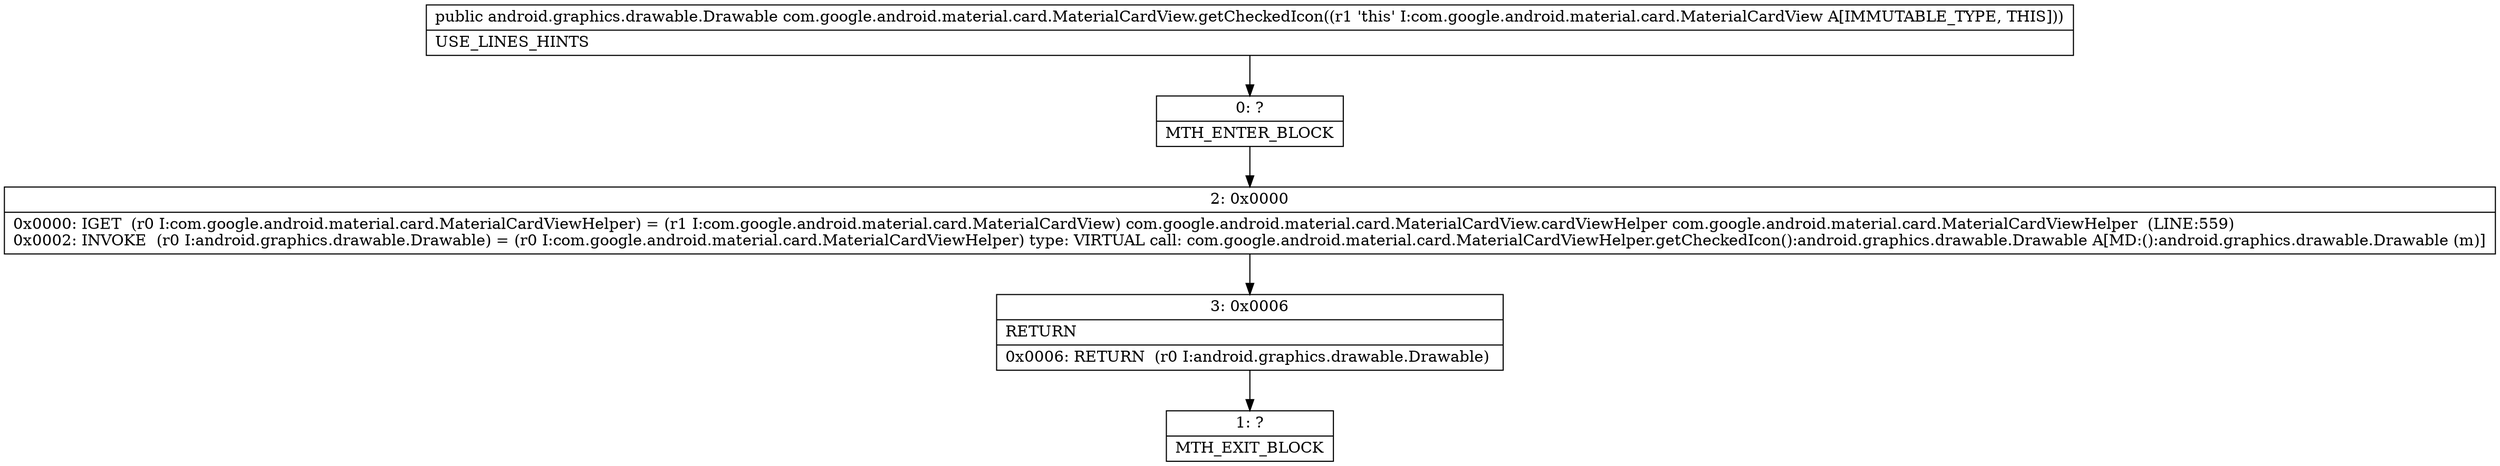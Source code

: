 digraph "CFG forcom.google.android.material.card.MaterialCardView.getCheckedIcon()Landroid\/graphics\/drawable\/Drawable;" {
Node_0 [shape=record,label="{0\:\ ?|MTH_ENTER_BLOCK\l}"];
Node_2 [shape=record,label="{2\:\ 0x0000|0x0000: IGET  (r0 I:com.google.android.material.card.MaterialCardViewHelper) = (r1 I:com.google.android.material.card.MaterialCardView) com.google.android.material.card.MaterialCardView.cardViewHelper com.google.android.material.card.MaterialCardViewHelper  (LINE:559)\l0x0002: INVOKE  (r0 I:android.graphics.drawable.Drawable) = (r0 I:com.google.android.material.card.MaterialCardViewHelper) type: VIRTUAL call: com.google.android.material.card.MaterialCardViewHelper.getCheckedIcon():android.graphics.drawable.Drawable A[MD:():android.graphics.drawable.Drawable (m)]\l}"];
Node_3 [shape=record,label="{3\:\ 0x0006|RETURN\l|0x0006: RETURN  (r0 I:android.graphics.drawable.Drawable) \l}"];
Node_1 [shape=record,label="{1\:\ ?|MTH_EXIT_BLOCK\l}"];
MethodNode[shape=record,label="{public android.graphics.drawable.Drawable com.google.android.material.card.MaterialCardView.getCheckedIcon((r1 'this' I:com.google.android.material.card.MaterialCardView A[IMMUTABLE_TYPE, THIS]))  | USE_LINES_HINTS\l}"];
MethodNode -> Node_0;Node_0 -> Node_2;
Node_2 -> Node_3;
Node_3 -> Node_1;
}


